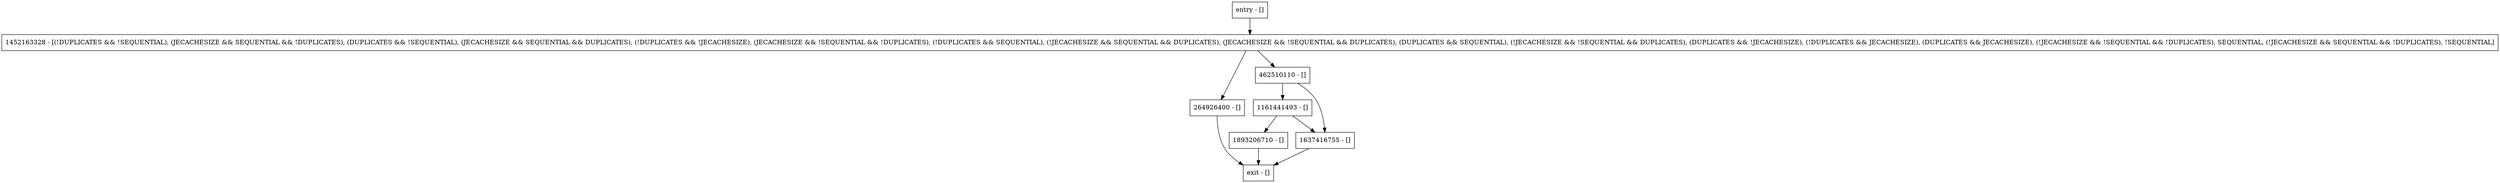 digraph checkForNullDbt {
node [shape=record];
1161441493 [label="1161441493 - []"];
entry [label="entry - []"];
exit [label="exit - []"];
1452163328 [label="1452163328 - [(!DUPLICATES && !SEQUENTIAL), (JECACHESIZE && SEQUENTIAL && !DUPLICATES), (DUPLICATES && !SEQUENTIAL), (JECACHESIZE && SEQUENTIAL && DUPLICATES), (!DUPLICATES && !JECACHESIZE), (JECACHESIZE && !SEQUENTIAL && !DUPLICATES), (!DUPLICATES && SEQUENTIAL), (!JECACHESIZE && SEQUENTIAL && DUPLICATES), (JECACHESIZE && !SEQUENTIAL && DUPLICATES), (DUPLICATES && SEQUENTIAL), (!JECACHESIZE && !SEQUENTIAL && DUPLICATES), (DUPLICATES && !JECACHESIZE), (!DUPLICATES && JECACHESIZE), (DUPLICATES && JECACHESIZE), (!JECACHESIZE && !SEQUENTIAL && !DUPLICATES), SEQUENTIAL, (!JECACHESIZE && SEQUENTIAL && !DUPLICATES), !SEQUENTIAL]"];
264926400 [label="264926400 - []"];
1893206710 [label="1893206710 - []"];
462510110 [label="462510110 - []"];
1637416755 [label="1637416755 - []"];
entry;
exit;
1161441493 -> 1893206710;
1161441493 -> 1637416755;
entry -> 1452163328;
1452163328 -> 264926400;
1452163328 -> 462510110;
264926400 -> exit;
1893206710 -> exit;
462510110 -> 1161441493;
462510110 -> 1637416755;
1637416755 -> exit;
}
